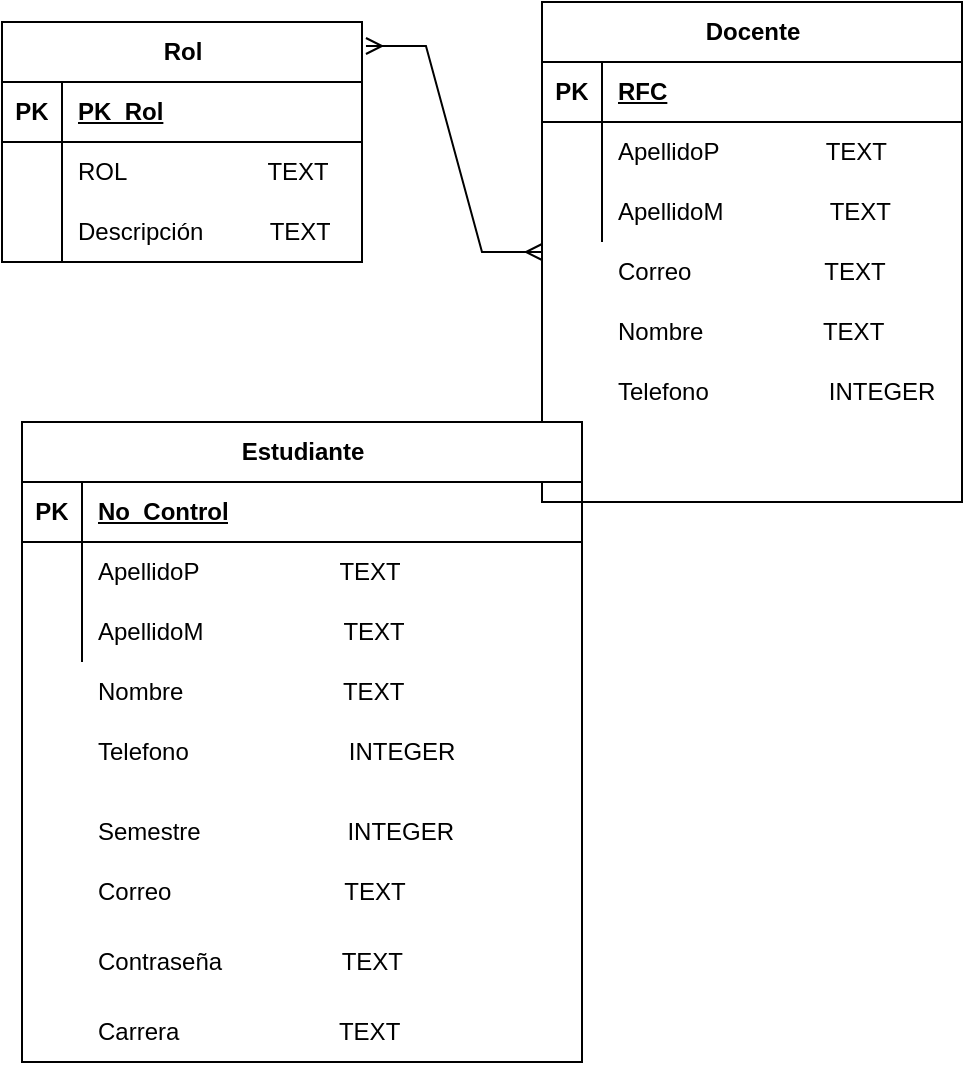 <mxfile version="27.1.3">
  <diagram name="Página-1" id="V-V55-iJyu9lPwuccyi-">
    <mxGraphModel dx="872" dy="473" grid="1" gridSize="10" guides="1" tooltips="1" connect="1" arrows="1" fold="1" page="1" pageScale="1" pageWidth="827" pageHeight="1169" math="0" shadow="0">
      <root>
        <mxCell id="0" />
        <mxCell id="1" parent="0" />
        <mxCell id="twe5GwkXVHcwUZrs01CK-1" value="Rol" style="shape=table;startSize=30;container=1;collapsible=1;childLayout=tableLayout;fixedRows=1;rowLines=0;fontStyle=1;align=center;resizeLast=1;html=1;" vertex="1" parent="1">
          <mxGeometry x="70" y="130" width="180" height="120" as="geometry" />
        </mxCell>
        <mxCell id="twe5GwkXVHcwUZrs01CK-2" value="" style="shape=tableRow;horizontal=0;startSize=0;swimlaneHead=0;swimlaneBody=0;fillColor=none;collapsible=0;dropTarget=0;points=[[0,0.5],[1,0.5]];portConstraint=eastwest;top=0;left=0;right=0;bottom=1;" vertex="1" parent="twe5GwkXVHcwUZrs01CK-1">
          <mxGeometry y="30" width="180" height="30" as="geometry" />
        </mxCell>
        <mxCell id="twe5GwkXVHcwUZrs01CK-3" value="PK" style="shape=partialRectangle;connectable=0;fillColor=none;top=0;left=0;bottom=0;right=0;fontStyle=1;overflow=hidden;whiteSpace=wrap;html=1;" vertex="1" parent="twe5GwkXVHcwUZrs01CK-2">
          <mxGeometry width="30" height="30" as="geometry">
            <mxRectangle width="30" height="30" as="alternateBounds" />
          </mxGeometry>
        </mxCell>
        <mxCell id="twe5GwkXVHcwUZrs01CK-4" value="PK_Rol" style="shape=partialRectangle;connectable=0;fillColor=none;top=0;left=0;bottom=0;right=0;align=left;spacingLeft=6;fontStyle=5;overflow=hidden;whiteSpace=wrap;html=1;" vertex="1" parent="twe5GwkXVHcwUZrs01CK-2">
          <mxGeometry x="30" width="150" height="30" as="geometry">
            <mxRectangle width="150" height="30" as="alternateBounds" />
          </mxGeometry>
        </mxCell>
        <mxCell id="twe5GwkXVHcwUZrs01CK-5" value="" style="shape=tableRow;horizontal=0;startSize=0;swimlaneHead=0;swimlaneBody=0;fillColor=none;collapsible=0;dropTarget=0;points=[[0,0.5],[1,0.5]];portConstraint=eastwest;top=0;left=0;right=0;bottom=0;" vertex="1" parent="twe5GwkXVHcwUZrs01CK-1">
          <mxGeometry y="60" width="180" height="30" as="geometry" />
        </mxCell>
        <mxCell id="twe5GwkXVHcwUZrs01CK-6" value="" style="shape=partialRectangle;connectable=0;fillColor=none;top=0;left=0;bottom=0;right=0;editable=1;overflow=hidden;whiteSpace=wrap;html=1;" vertex="1" parent="twe5GwkXVHcwUZrs01CK-5">
          <mxGeometry width="30" height="30" as="geometry">
            <mxRectangle width="30" height="30" as="alternateBounds" />
          </mxGeometry>
        </mxCell>
        <mxCell id="twe5GwkXVHcwUZrs01CK-7" value="ROL&amp;nbsp; &amp;nbsp; &amp;nbsp; &amp;nbsp; &amp;nbsp; &amp;nbsp; &amp;nbsp; &amp;nbsp; &amp;nbsp; &amp;nbsp; &amp;nbsp;TEXT" style="shape=partialRectangle;connectable=0;fillColor=none;top=0;left=0;bottom=0;right=0;align=left;spacingLeft=6;overflow=hidden;whiteSpace=wrap;html=1;" vertex="1" parent="twe5GwkXVHcwUZrs01CK-5">
          <mxGeometry x="30" width="150" height="30" as="geometry">
            <mxRectangle width="150" height="30" as="alternateBounds" />
          </mxGeometry>
        </mxCell>
        <mxCell id="twe5GwkXVHcwUZrs01CK-8" value="" style="shape=tableRow;horizontal=0;startSize=0;swimlaneHead=0;swimlaneBody=0;fillColor=none;collapsible=0;dropTarget=0;points=[[0,0.5],[1,0.5]];portConstraint=eastwest;top=0;left=0;right=0;bottom=0;" vertex="1" parent="twe5GwkXVHcwUZrs01CK-1">
          <mxGeometry y="90" width="180" height="30" as="geometry" />
        </mxCell>
        <mxCell id="twe5GwkXVHcwUZrs01CK-9" value="" style="shape=partialRectangle;connectable=0;fillColor=none;top=0;left=0;bottom=0;right=0;editable=1;overflow=hidden;whiteSpace=wrap;html=1;" vertex="1" parent="twe5GwkXVHcwUZrs01CK-8">
          <mxGeometry width="30" height="30" as="geometry">
            <mxRectangle width="30" height="30" as="alternateBounds" />
          </mxGeometry>
        </mxCell>
        <mxCell id="twe5GwkXVHcwUZrs01CK-10" value="Descripción&amp;nbsp; &amp;nbsp; &amp;nbsp; &amp;nbsp; &amp;nbsp; TEXT" style="shape=partialRectangle;connectable=0;fillColor=none;top=0;left=0;bottom=0;right=0;align=left;spacingLeft=6;overflow=hidden;whiteSpace=wrap;html=1;" vertex="1" parent="twe5GwkXVHcwUZrs01CK-8">
          <mxGeometry x="30" width="150" height="30" as="geometry">
            <mxRectangle width="150" height="30" as="alternateBounds" />
          </mxGeometry>
        </mxCell>
        <mxCell id="twe5GwkXVHcwUZrs01CK-14" value="Docente" style="shape=table;startSize=30;container=1;collapsible=1;childLayout=tableLayout;fixedRows=1;rowLines=0;fontStyle=1;align=center;resizeLast=1;html=1;" vertex="1" parent="1">
          <mxGeometry x="340" y="120" width="210" height="250" as="geometry" />
        </mxCell>
        <mxCell id="twe5GwkXVHcwUZrs01CK-15" value="" style="shape=tableRow;horizontal=0;startSize=0;swimlaneHead=0;swimlaneBody=0;fillColor=none;collapsible=0;dropTarget=0;points=[[0,0.5],[1,0.5]];portConstraint=eastwest;top=0;left=0;right=0;bottom=1;" vertex="1" parent="twe5GwkXVHcwUZrs01CK-14">
          <mxGeometry y="30" width="210" height="30" as="geometry" />
        </mxCell>
        <mxCell id="twe5GwkXVHcwUZrs01CK-16" value="PK" style="shape=partialRectangle;connectable=0;fillColor=none;top=0;left=0;bottom=0;right=0;fontStyle=1;overflow=hidden;whiteSpace=wrap;html=1;" vertex="1" parent="twe5GwkXVHcwUZrs01CK-15">
          <mxGeometry width="30" height="30" as="geometry">
            <mxRectangle width="30" height="30" as="alternateBounds" />
          </mxGeometry>
        </mxCell>
        <mxCell id="twe5GwkXVHcwUZrs01CK-17" value="RFC" style="shape=partialRectangle;connectable=0;fillColor=none;top=0;left=0;bottom=0;right=0;align=left;spacingLeft=6;fontStyle=5;overflow=hidden;whiteSpace=wrap;html=1;" vertex="1" parent="twe5GwkXVHcwUZrs01CK-15">
          <mxGeometry x="30" width="180" height="30" as="geometry">
            <mxRectangle width="180" height="30" as="alternateBounds" />
          </mxGeometry>
        </mxCell>
        <mxCell id="twe5GwkXVHcwUZrs01CK-18" value="" style="shape=tableRow;horizontal=0;startSize=0;swimlaneHead=0;swimlaneBody=0;fillColor=none;collapsible=0;dropTarget=0;points=[[0,0.5],[1,0.5]];portConstraint=eastwest;top=0;left=0;right=0;bottom=0;" vertex="1" parent="twe5GwkXVHcwUZrs01CK-14">
          <mxGeometry y="60" width="210" height="30" as="geometry" />
        </mxCell>
        <mxCell id="twe5GwkXVHcwUZrs01CK-19" value="" style="shape=partialRectangle;connectable=0;fillColor=none;top=0;left=0;bottom=0;right=0;editable=1;overflow=hidden;whiteSpace=wrap;html=1;" vertex="1" parent="twe5GwkXVHcwUZrs01CK-18">
          <mxGeometry width="30" height="30" as="geometry">
            <mxRectangle width="30" height="30" as="alternateBounds" />
          </mxGeometry>
        </mxCell>
        <mxCell id="twe5GwkXVHcwUZrs01CK-20" value="ApellidoP&amp;nbsp; &amp;nbsp; &amp;nbsp; &amp;nbsp; &amp;nbsp; &amp;nbsp; &amp;nbsp; &amp;nbsp; TEXT" style="shape=partialRectangle;connectable=0;fillColor=none;top=0;left=0;bottom=0;right=0;align=left;spacingLeft=6;overflow=hidden;whiteSpace=wrap;html=1;" vertex="1" parent="twe5GwkXVHcwUZrs01CK-18">
          <mxGeometry x="30" width="180" height="30" as="geometry">
            <mxRectangle width="180" height="30" as="alternateBounds" />
          </mxGeometry>
        </mxCell>
        <mxCell id="twe5GwkXVHcwUZrs01CK-21" value="" style="shape=tableRow;horizontal=0;startSize=0;swimlaneHead=0;swimlaneBody=0;fillColor=none;collapsible=0;dropTarget=0;points=[[0,0.5],[1,0.5]];portConstraint=eastwest;top=0;left=0;right=0;bottom=0;" vertex="1" parent="twe5GwkXVHcwUZrs01CK-14">
          <mxGeometry y="90" width="210" height="30" as="geometry" />
        </mxCell>
        <mxCell id="twe5GwkXVHcwUZrs01CK-22" value="" style="shape=partialRectangle;connectable=0;fillColor=none;top=0;left=0;bottom=0;right=0;editable=1;overflow=hidden;whiteSpace=wrap;html=1;" vertex="1" parent="twe5GwkXVHcwUZrs01CK-21">
          <mxGeometry width="30" height="30" as="geometry">
            <mxRectangle width="30" height="30" as="alternateBounds" />
          </mxGeometry>
        </mxCell>
        <mxCell id="twe5GwkXVHcwUZrs01CK-23" value="ApellidoM&amp;nbsp; &amp;nbsp; &amp;nbsp; &amp;nbsp; &amp;nbsp; &amp;nbsp; &amp;nbsp; &amp;nbsp; TEXT" style="shape=partialRectangle;connectable=0;fillColor=none;top=0;left=0;bottom=0;right=0;align=left;spacingLeft=6;overflow=hidden;whiteSpace=wrap;html=1;" vertex="1" parent="twe5GwkXVHcwUZrs01CK-21">
          <mxGeometry x="30" width="180" height="30" as="geometry">
            <mxRectangle width="180" height="30" as="alternateBounds" />
          </mxGeometry>
        </mxCell>
        <mxCell id="twe5GwkXVHcwUZrs01CK-25" value="Correo&amp;nbsp; &amp;nbsp; &amp;nbsp; &amp;nbsp; &amp;nbsp; &amp;nbsp; &amp;nbsp; &amp;nbsp; &amp;nbsp; &amp;nbsp; TEXT" style="shape=partialRectangle;connectable=0;fillColor=none;top=0;left=0;bottom=0;right=0;align=left;spacingLeft=6;overflow=hidden;whiteSpace=wrap;html=1;" vertex="1" parent="1">
          <mxGeometry x="370" y="240" width="150" height="30" as="geometry">
            <mxRectangle width="150" height="30" as="alternateBounds" />
          </mxGeometry>
        </mxCell>
        <mxCell id="twe5GwkXVHcwUZrs01CK-26" value="Nombre&amp;nbsp; &amp;nbsp; &amp;nbsp; &amp;nbsp; &amp;nbsp; &amp;nbsp; &amp;nbsp; &amp;nbsp; &amp;nbsp; TEXT" style="shape=partialRectangle;connectable=0;fillColor=none;top=0;left=0;bottom=0;right=0;align=left;spacingLeft=6;overflow=hidden;whiteSpace=wrap;html=1;" vertex="1" parent="1">
          <mxGeometry x="370" y="270" width="150" height="30" as="geometry">
            <mxRectangle width="150" height="30" as="alternateBounds" />
          </mxGeometry>
        </mxCell>
        <mxCell id="twe5GwkXVHcwUZrs01CK-27" value="Telefono&amp;nbsp; &amp;nbsp; &amp;nbsp; &amp;nbsp; &amp;nbsp; &amp;nbsp; &amp;nbsp; &amp;nbsp; &amp;nbsp; INTEGER" style="shape=partialRectangle;connectable=0;fillColor=none;top=0;left=0;bottom=0;right=0;align=left;spacingLeft=6;overflow=hidden;whiteSpace=wrap;html=1;" vertex="1" parent="1">
          <mxGeometry x="370" y="300" width="170" height="30" as="geometry">
            <mxRectangle width="150" height="30" as="alternateBounds" />
          </mxGeometry>
        </mxCell>
        <mxCell id="twe5GwkXVHcwUZrs01CK-28" value="" style="edgeStyle=entityRelationEdgeStyle;fontSize=12;html=1;endArrow=ERmany;startArrow=ERmany;rounded=0;entryX=1.011;entryY=0.1;entryDx=0;entryDy=0;entryPerimeter=0;exitX=0;exitY=0.5;exitDx=0;exitDy=0;" edge="1" parent="1" source="twe5GwkXVHcwUZrs01CK-14" target="twe5GwkXVHcwUZrs01CK-1">
          <mxGeometry width="100" height="100" relative="1" as="geometry">
            <mxPoint x="210" y="430" as="sourcePoint" />
            <mxPoint x="310" y="330" as="targetPoint" />
          </mxGeometry>
        </mxCell>
        <mxCell id="twe5GwkXVHcwUZrs01CK-29" value="Estudiante" style="shape=table;startSize=30;container=1;collapsible=1;childLayout=tableLayout;fixedRows=1;rowLines=0;fontStyle=1;align=center;resizeLast=1;html=1;" vertex="1" parent="1">
          <mxGeometry x="80" y="330" width="280" height="320" as="geometry" />
        </mxCell>
        <mxCell id="twe5GwkXVHcwUZrs01CK-30" value="" style="shape=tableRow;horizontal=0;startSize=0;swimlaneHead=0;swimlaneBody=0;fillColor=none;collapsible=0;dropTarget=0;points=[[0,0.5],[1,0.5]];portConstraint=eastwest;top=0;left=0;right=0;bottom=1;" vertex="1" parent="twe5GwkXVHcwUZrs01CK-29">
          <mxGeometry y="30" width="280" height="30" as="geometry" />
        </mxCell>
        <mxCell id="twe5GwkXVHcwUZrs01CK-31" value="PK" style="shape=partialRectangle;connectable=0;fillColor=none;top=0;left=0;bottom=0;right=0;fontStyle=1;overflow=hidden;whiteSpace=wrap;html=1;" vertex="1" parent="twe5GwkXVHcwUZrs01CK-30">
          <mxGeometry width="30" height="30" as="geometry">
            <mxRectangle width="30" height="30" as="alternateBounds" />
          </mxGeometry>
        </mxCell>
        <mxCell id="twe5GwkXVHcwUZrs01CK-32" value="No_Control" style="shape=partialRectangle;connectable=0;fillColor=none;top=0;left=0;bottom=0;right=0;align=left;spacingLeft=6;fontStyle=5;overflow=hidden;whiteSpace=wrap;html=1;" vertex="1" parent="twe5GwkXVHcwUZrs01CK-30">
          <mxGeometry x="30" width="250" height="30" as="geometry">
            <mxRectangle width="250" height="30" as="alternateBounds" />
          </mxGeometry>
        </mxCell>
        <mxCell id="twe5GwkXVHcwUZrs01CK-33" value="" style="shape=tableRow;horizontal=0;startSize=0;swimlaneHead=0;swimlaneBody=0;fillColor=none;collapsible=0;dropTarget=0;points=[[0,0.5],[1,0.5]];portConstraint=eastwest;top=0;left=0;right=0;bottom=0;" vertex="1" parent="twe5GwkXVHcwUZrs01CK-29">
          <mxGeometry y="60" width="280" height="30" as="geometry" />
        </mxCell>
        <mxCell id="twe5GwkXVHcwUZrs01CK-34" value="" style="shape=partialRectangle;connectable=0;fillColor=none;top=0;left=0;bottom=0;right=0;editable=1;overflow=hidden;whiteSpace=wrap;html=1;" vertex="1" parent="twe5GwkXVHcwUZrs01CK-33">
          <mxGeometry width="30" height="30" as="geometry">
            <mxRectangle width="30" height="30" as="alternateBounds" />
          </mxGeometry>
        </mxCell>
        <mxCell id="twe5GwkXVHcwUZrs01CK-35" value="ApellidoP&amp;nbsp; &amp;nbsp; &amp;nbsp; &amp;nbsp; &amp;nbsp; &amp;nbsp; &amp;nbsp; &amp;nbsp; &amp;nbsp; &amp;nbsp; &amp;nbsp;TEXT" style="shape=partialRectangle;connectable=0;fillColor=none;top=0;left=0;bottom=0;right=0;align=left;spacingLeft=6;overflow=hidden;whiteSpace=wrap;html=1;" vertex="1" parent="twe5GwkXVHcwUZrs01CK-33">
          <mxGeometry x="30" width="250" height="30" as="geometry">
            <mxRectangle width="250" height="30" as="alternateBounds" />
          </mxGeometry>
        </mxCell>
        <mxCell id="twe5GwkXVHcwUZrs01CK-36" value="" style="shape=tableRow;horizontal=0;startSize=0;swimlaneHead=0;swimlaneBody=0;fillColor=none;collapsible=0;dropTarget=0;points=[[0,0.5],[1,0.5]];portConstraint=eastwest;top=0;left=0;right=0;bottom=0;" vertex="1" parent="twe5GwkXVHcwUZrs01CK-29">
          <mxGeometry y="90" width="280" height="30" as="geometry" />
        </mxCell>
        <mxCell id="twe5GwkXVHcwUZrs01CK-37" value="" style="shape=partialRectangle;connectable=0;fillColor=none;top=0;left=0;bottom=0;right=0;editable=1;overflow=hidden;whiteSpace=wrap;html=1;" vertex="1" parent="twe5GwkXVHcwUZrs01CK-36">
          <mxGeometry width="30" height="30" as="geometry">
            <mxRectangle width="30" height="30" as="alternateBounds" />
          </mxGeometry>
        </mxCell>
        <mxCell id="twe5GwkXVHcwUZrs01CK-38" value="ApellidoM&amp;nbsp; &amp;nbsp; &amp;nbsp; &amp;nbsp; &amp;nbsp; &amp;nbsp; &amp;nbsp; &amp;nbsp; &amp;nbsp; &amp;nbsp; &amp;nbsp;TEXT" style="shape=partialRectangle;connectable=0;fillColor=none;top=0;left=0;bottom=0;right=0;align=left;spacingLeft=6;overflow=hidden;whiteSpace=wrap;html=1;" vertex="1" parent="twe5GwkXVHcwUZrs01CK-36">
          <mxGeometry x="30" width="250" height="30" as="geometry">
            <mxRectangle width="250" height="30" as="alternateBounds" />
          </mxGeometry>
        </mxCell>
        <mxCell id="twe5GwkXVHcwUZrs01CK-39" value="Nombre&amp;nbsp; &amp;nbsp; &amp;nbsp; &amp;nbsp; &amp;nbsp; &amp;nbsp; &amp;nbsp; &amp;nbsp; &amp;nbsp; &amp;nbsp; &amp;nbsp; &amp;nbsp; TEXT" style="shape=partialRectangle;connectable=0;fillColor=none;top=0;left=0;bottom=0;right=0;align=left;spacingLeft=6;overflow=hidden;whiteSpace=wrap;html=1;" vertex="1" parent="1">
          <mxGeometry x="110" y="450" width="180" height="30" as="geometry">
            <mxRectangle width="180" height="30" as="alternateBounds" />
          </mxGeometry>
        </mxCell>
        <mxCell id="twe5GwkXVHcwUZrs01CK-41" value="Telefono&amp;nbsp; &amp;nbsp; &amp;nbsp; &amp;nbsp; &amp;nbsp; &amp;nbsp; &amp;nbsp; &amp;nbsp; &amp;nbsp; &amp;nbsp; &amp;nbsp; &amp;nbsp; INTEGER" style="shape=partialRectangle;connectable=0;fillColor=none;top=0;left=0;bottom=0;right=0;align=left;spacingLeft=6;overflow=hidden;whiteSpace=wrap;html=1;" vertex="1" parent="1">
          <mxGeometry x="110" y="480" width="210" height="30" as="geometry">
            <mxRectangle width="150" height="30" as="alternateBounds" />
          </mxGeometry>
        </mxCell>
        <mxCell id="twe5GwkXVHcwUZrs01CK-42" value="Semestre&amp;nbsp; &amp;nbsp; &amp;nbsp; &amp;nbsp; &amp;nbsp; &amp;nbsp; &amp;nbsp; &amp;nbsp; &amp;nbsp; &amp;nbsp; &amp;nbsp; INTEGER" style="shape=partialRectangle;connectable=0;fillColor=none;top=0;left=0;bottom=0;right=0;align=left;spacingLeft=6;overflow=hidden;whiteSpace=wrap;html=1;" vertex="1" parent="1">
          <mxGeometry x="110" y="520" width="190" height="30" as="geometry">
            <mxRectangle width="150" height="30" as="alternateBounds" />
          </mxGeometry>
        </mxCell>
        <mxCell id="twe5GwkXVHcwUZrs01CK-44" value="Correo&amp;nbsp; &amp;nbsp; &amp;nbsp; &amp;nbsp; &amp;nbsp; &amp;nbsp; &amp;nbsp; &amp;nbsp; &amp;nbsp; &amp;nbsp; &amp;nbsp; &amp;nbsp; &amp;nbsp; TEXT" style="shape=partialRectangle;connectable=0;fillColor=none;top=0;left=0;bottom=0;right=0;align=left;spacingLeft=6;overflow=hidden;whiteSpace=wrap;html=1;" vertex="1" parent="1">
          <mxGeometry x="110" y="550" width="180" height="30" as="geometry">
            <mxRectangle width="180" height="30" as="alternateBounds" />
          </mxGeometry>
        </mxCell>
        <mxCell id="twe5GwkXVHcwUZrs01CK-45" value="Contraseña&amp;nbsp; &amp;nbsp; &amp;nbsp; &amp;nbsp; &amp;nbsp; &amp;nbsp; &amp;nbsp; &amp;nbsp; &amp;nbsp; TEXT" style="shape=partialRectangle;connectable=0;fillColor=none;top=0;left=0;bottom=0;right=0;align=left;spacingLeft=6;overflow=hidden;whiteSpace=wrap;html=1;" vertex="1" parent="1">
          <mxGeometry x="110" y="585" width="180" height="30" as="geometry">
            <mxRectangle width="180" height="30" as="alternateBounds" />
          </mxGeometry>
        </mxCell>
        <mxCell id="twe5GwkXVHcwUZrs01CK-46" value="Carrera&amp;nbsp; &amp;nbsp; &amp;nbsp; &amp;nbsp; &amp;nbsp; &amp;nbsp; &amp;nbsp; &amp;nbsp; &amp;nbsp; &amp;nbsp; &amp;nbsp; &amp;nbsp; TEXT" style="shape=partialRectangle;connectable=0;fillColor=none;top=0;left=0;bottom=0;right=0;align=left;spacingLeft=6;overflow=hidden;whiteSpace=wrap;html=1;" vertex="1" parent="1">
          <mxGeometry x="110" y="620" width="180" height="30" as="geometry">
            <mxRectangle width="180" height="30" as="alternateBounds" />
          </mxGeometry>
        </mxCell>
      </root>
    </mxGraphModel>
  </diagram>
</mxfile>
